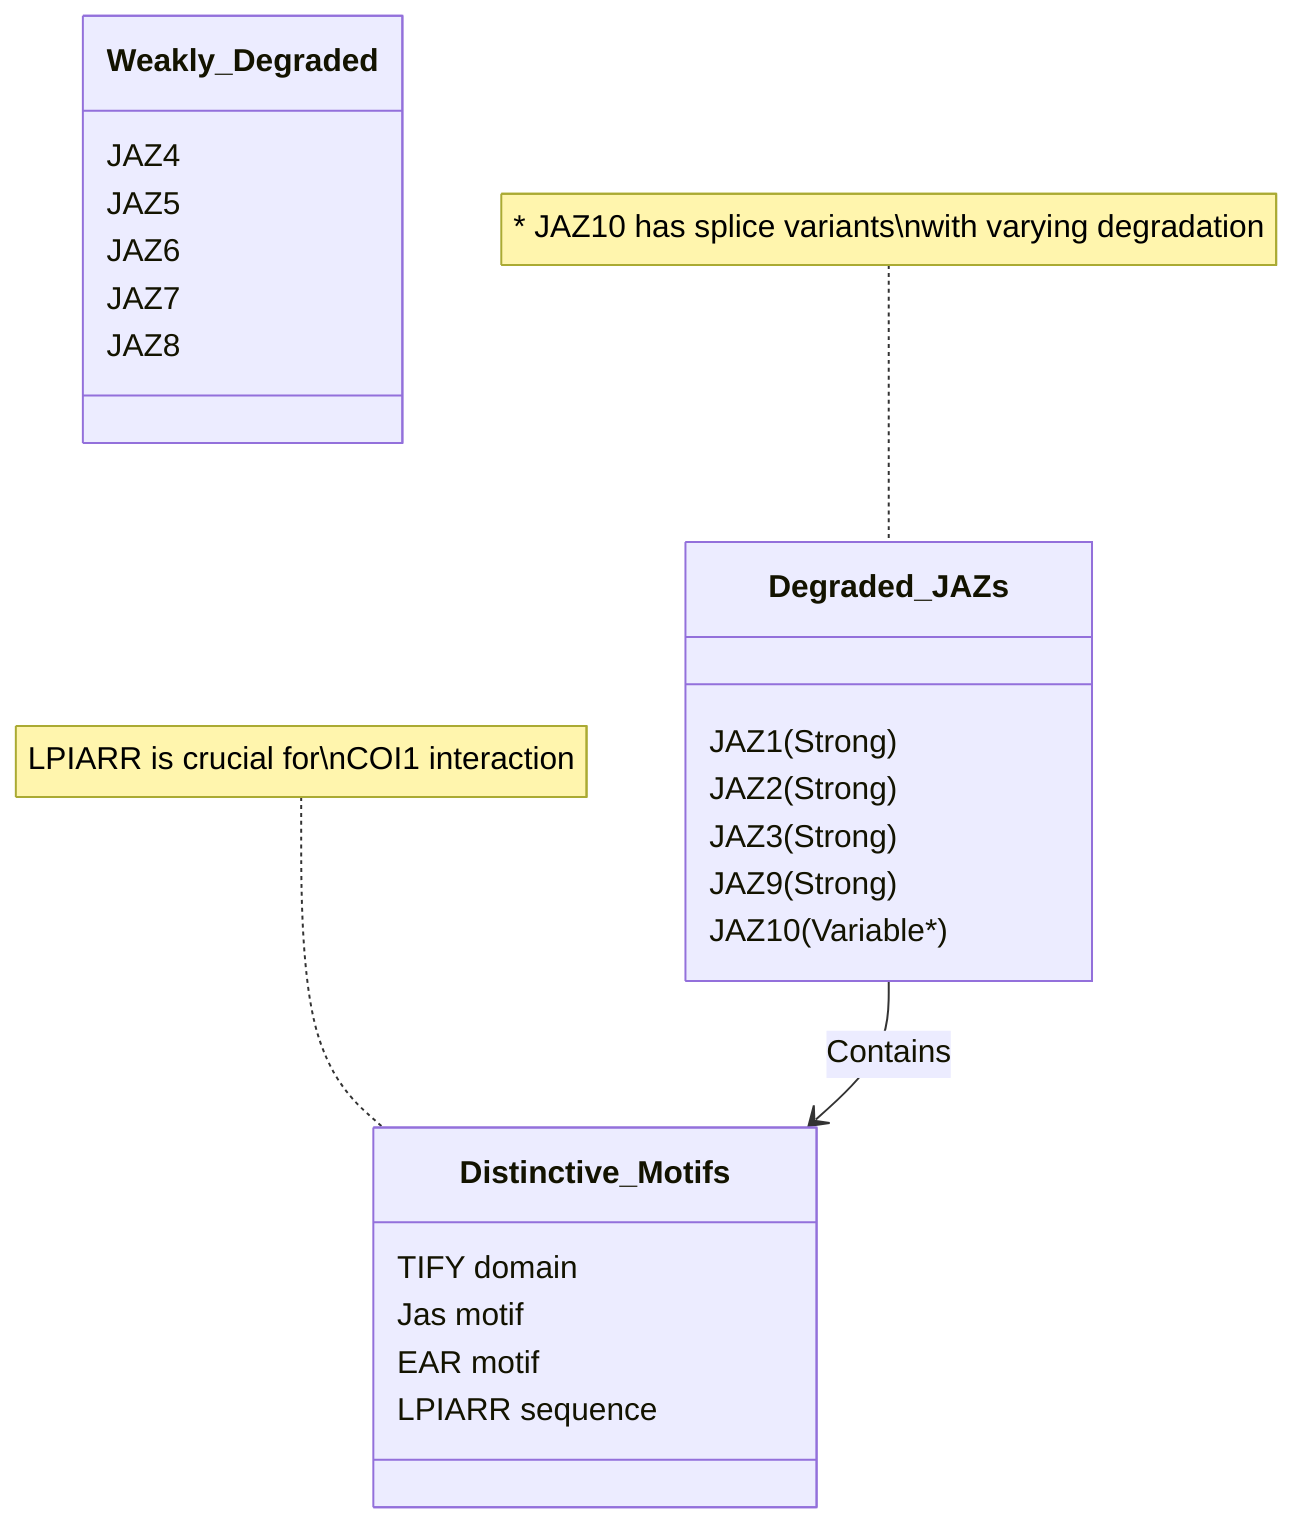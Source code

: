classDiagram
    class Degraded_JAZs {
        JAZ1 (Strong)
        JAZ2 (Strong)
        JAZ3 (Strong)
        JAZ9 (Strong)
        JAZ10 (Variable*)
    }
    class Weakly_Degraded {
        JAZ4
        JAZ5
        JAZ6
        JAZ7
        JAZ8
    }
    class Distinctive_Motifs {
        TIFY domain
        Jas motif
        EAR motif
        LPIARR sequence
    }
    
    Degraded_JAZs --> Distinctive_Motifs : Contains
    note for Degraded_JAZs "* JAZ10 has splice variants\nwith varying degradation"
    note for Distinctive_Motifs "LPIARR is crucial for\nCOI1 interaction"
